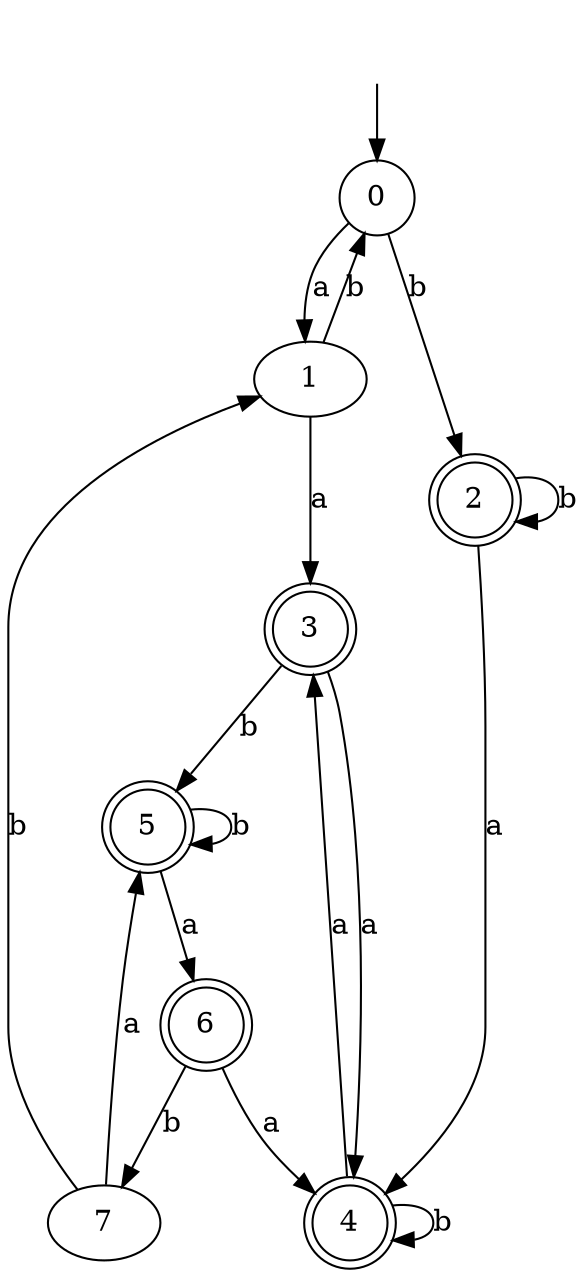digraph RandomDFA {
  __start0 [label="", shape=none];
  __start0 -> 0 [label=""];
  0 [shape=circle]
  0 -> 1 [label="a"]
  0 -> 2 [label="b"]
  1
  1 -> 3 [label="a"]
  1 -> 0 [label="b"]
  2 [shape=doublecircle]
  2 -> 4 [label="a"]
  2 -> 2 [label="b"]
  3 [shape=doublecircle]
  3 -> 4 [label="a"]
  3 -> 5 [label="b"]
  4 [shape=doublecircle]
  4 -> 3 [label="a"]
  4 -> 4 [label="b"]
  5 [shape=doublecircle]
  5 -> 6 [label="a"]
  5 -> 5 [label="b"]
  6 [shape=doublecircle]
  6 -> 4 [label="a"]
  6 -> 7 [label="b"]
  7
  7 -> 5 [label="a"]
  7 -> 1 [label="b"]
}
